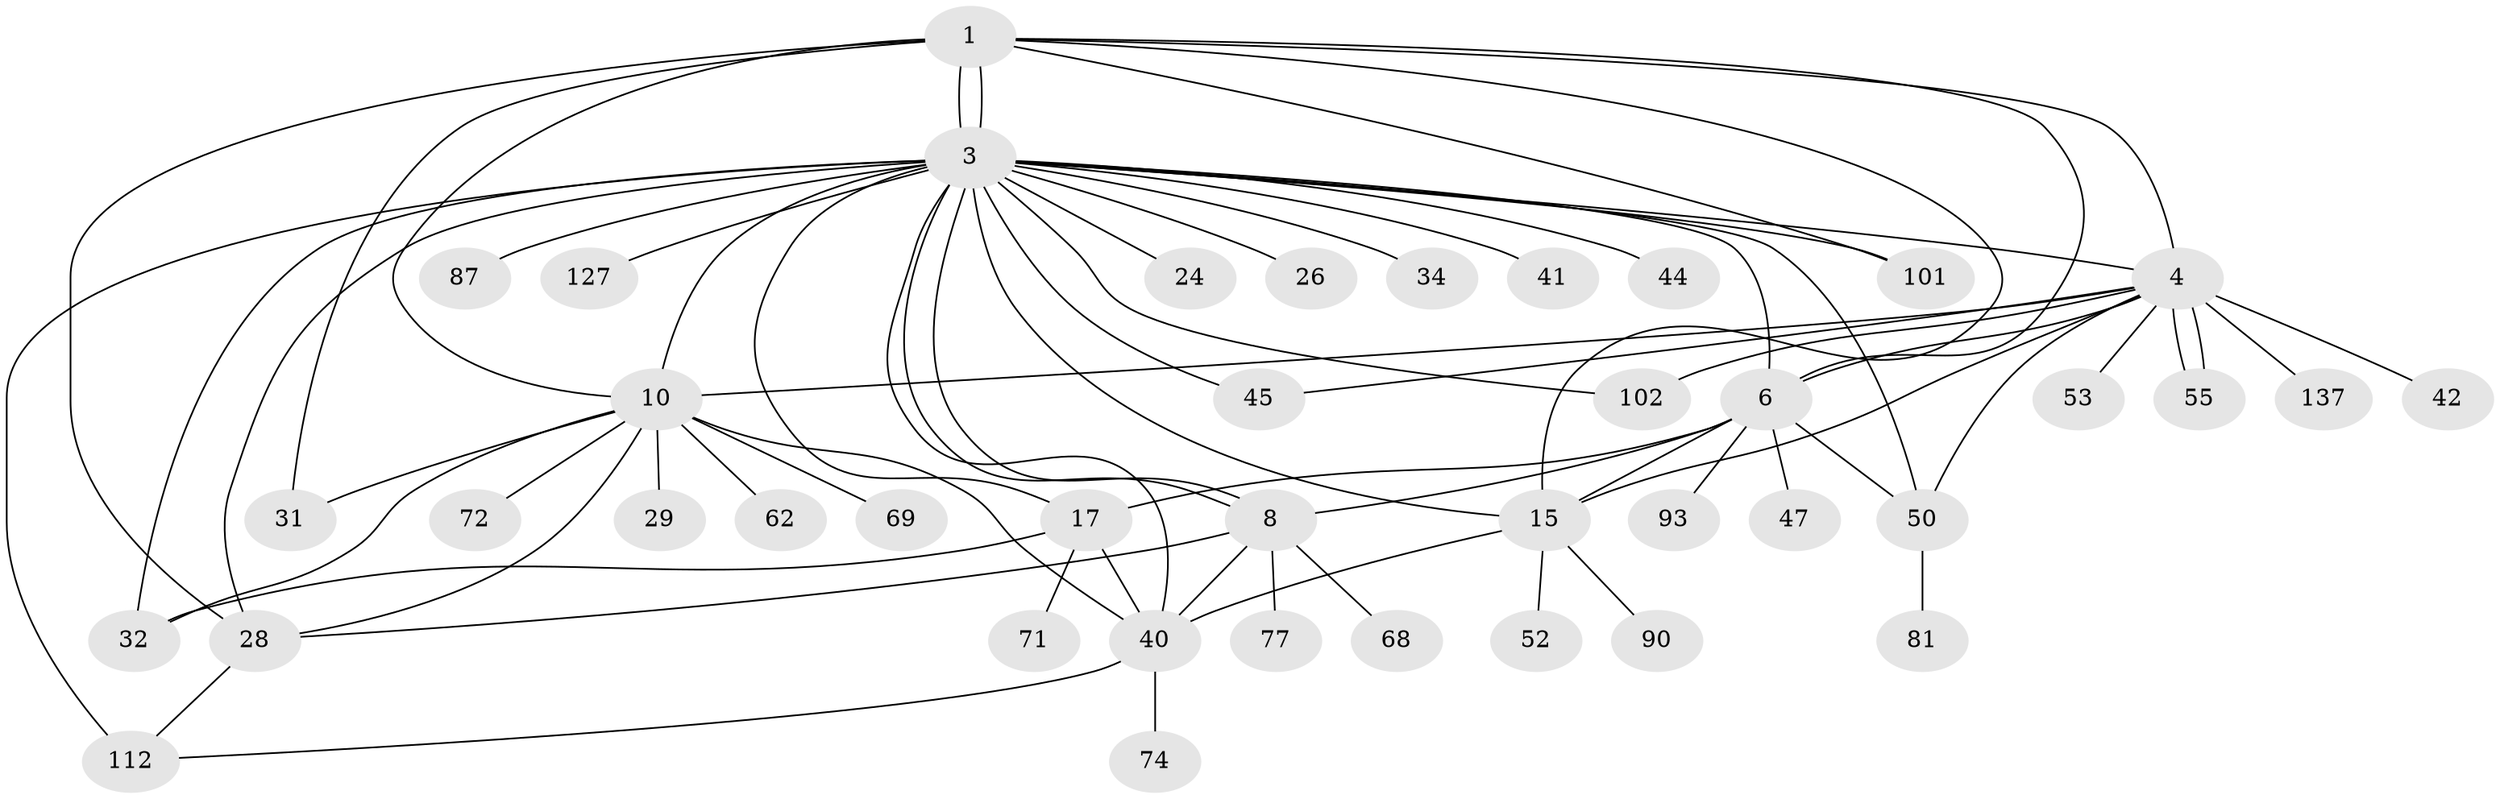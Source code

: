 // original degree distribution, {11: 0.007246376811594203, 10: 0.014492753623188406, 42: 0.007246376811594203, 15: 0.007246376811594203, 5: 0.07971014492753623, 14: 0.007246376811594203, 1: 0.4492753623188406, 8: 0.007246376811594203, 3: 0.06521739130434782, 4: 0.07246376811594203, 13: 0.007246376811594203, 7: 0.014492753623188406, 2: 0.2463768115942029, 12: 0.007246376811594203, 9: 0.007246376811594203}
// Generated by graph-tools (version 1.1) at 2025/18/03/04/25 18:18:24]
// undirected, 41 vertices, 70 edges
graph export_dot {
graph [start="1"]
  node [color=gray90,style=filled];
  1 [super="+122+2"];
  3 [super="+22+61+65+89+79+85+59+5+19+13+33"];
  4 [super="+9"];
  6 [super="+37+78+35+16+104+108+39"];
  8 [super="+11+38+123"];
  10 [super="+20+119+12"];
  15 [super="+49+60+27"];
  17 [super="+58+67"];
  24;
  26;
  28 [super="+121+73+30"];
  29;
  31;
  32 [super="+83"];
  34;
  40 [super="+66+54+57+82"];
  41 [super="+94"];
  42;
  44 [super="+75"];
  45;
  47;
  50 [super="+51+64"];
  52;
  53 [super="+111"];
  55;
  62 [super="+116"];
  68;
  69;
  71;
  72 [super="+107"];
  74;
  77;
  81 [super="+130"];
  87;
  90;
  93 [super="+105"];
  101;
  102 [super="+134"];
  112 [super="+125"];
  127;
  137;
  1 -- 3 [weight=5];
  1 -- 3;
  1 -- 6;
  1 -- 31;
  1 -- 10 [weight=2];
  1 -- 4;
  1 -- 101;
  1 -- 28;
  1 -- 15 [weight=2];
  3 -- 4 [weight=3];
  3 -- 6 [weight=5];
  3 -- 8 [weight=2];
  3 -- 8;
  3 -- 17 [weight=2];
  3 -- 24;
  3 -- 32 [weight=2];
  3 -- 40 [weight=2];
  3 -- 41;
  3 -- 44;
  3 -- 87;
  3 -- 101;
  3 -- 102;
  3 -- 112 [weight=2];
  3 -- 127;
  3 -- 34;
  3 -- 26;
  3 -- 50 [weight=2];
  3 -- 15 [weight=3];
  3 -- 10 [weight=3];
  3 -- 45;
  3 -- 28;
  4 -- 10;
  4 -- 15;
  4 -- 42;
  4 -- 53;
  4 -- 55;
  4 -- 55;
  4 -- 137;
  4 -- 6 [weight=4];
  4 -- 50;
  4 -- 102;
  4 -- 45;
  6 -- 17;
  6 -- 8;
  6 -- 93;
  6 -- 47;
  6 -- 50;
  6 -- 15;
  8 -- 68;
  8 -- 77;
  8 -- 40;
  8 -- 28;
  10 -- 32;
  10 -- 62;
  10 -- 28;
  10 -- 69;
  10 -- 72;
  10 -- 40;
  10 -- 29;
  10 -- 31;
  15 -- 40;
  15 -- 52;
  15 -- 90;
  17 -- 32;
  17 -- 71;
  17 -- 40;
  28 -- 112;
  40 -- 74;
  40 -- 112;
  50 -- 81;
}
